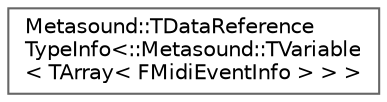 digraph "Graphical Class Hierarchy"
{
 // INTERACTIVE_SVG=YES
 // LATEX_PDF_SIZE
  bgcolor="transparent";
  edge [fontname=Helvetica,fontsize=10,labelfontname=Helvetica,labelfontsize=10];
  node [fontname=Helvetica,fontsize=10,shape=box,height=0.2,width=0.4];
  rankdir="LR";
  Node0 [id="Node000000",label="Metasound::TDataReference\lTypeInfo\<::Metasound::TVariable\l\< TArray\< FMidiEventInfo \> \> \>",height=0.2,width=0.4,color="grey40", fillcolor="white", style="filled",URL="$d7/d17/struct_1_1Metasound_1_1TDataReferenceTypeInfo_3_1_1Metasound_1_1TVariable_3_01TArray_3_01FMidiEventInfo_01_4_01_4_01_4.html",tooltip=" "];
}
